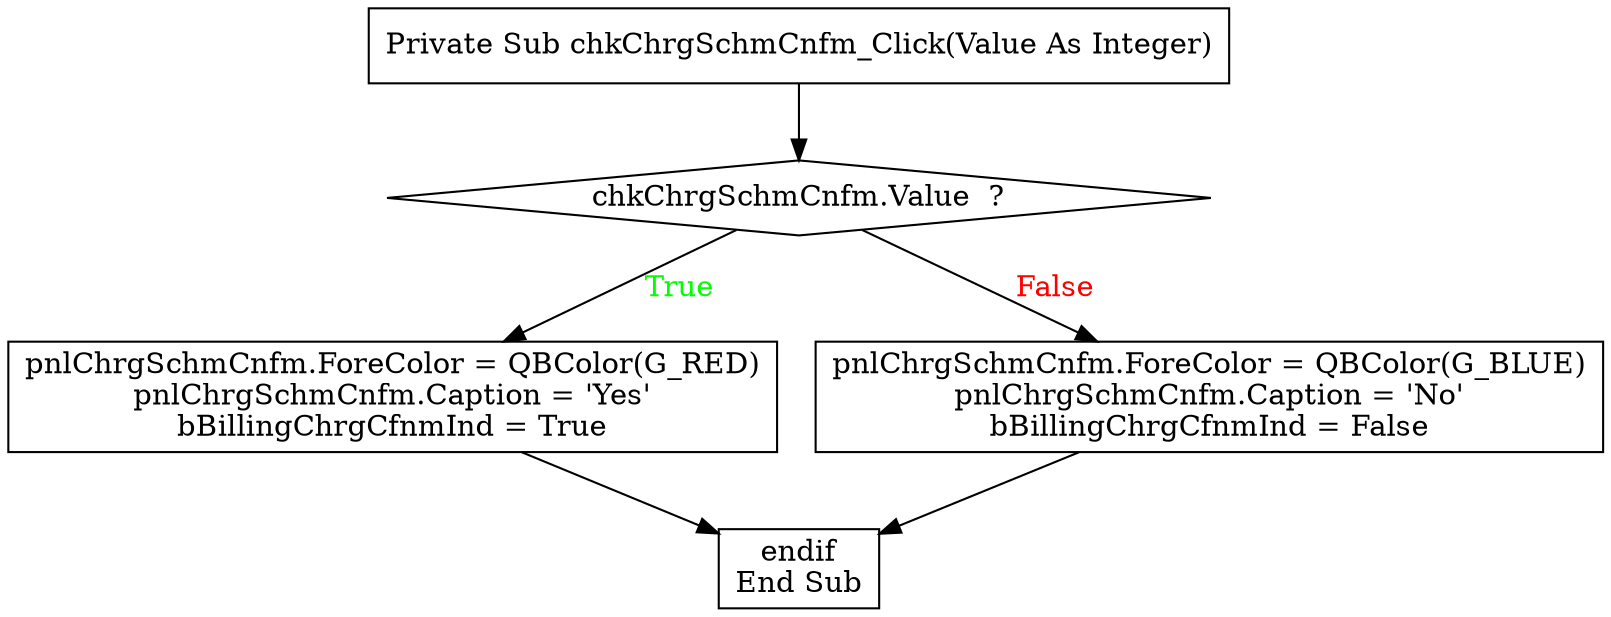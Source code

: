 digraph G{
Node_1 [ label ="Private Sub chkChrgSchmCnfm_Click(Value As Integer)",shape="box"];
Node_2 [ label ="chkChrgSchmCnfm.Value  ?",shape="diamond"];
Node_3 [ label ="pnlChrgSchmCnfm.ForeColor = QBColor(G_RED)\npnlChrgSchmCnfm.Caption = 'Yes'\nbBillingChrgCfnmInd = True",shape="box"];
Node_4 [ label ="pnlChrgSchmCnfm.ForeColor = QBColor(G_BLUE)\npnlChrgSchmCnfm.Caption = 'No'\nbBillingChrgCfnmInd = False",shape="box"];
Node_5 [ label ="endif\nEnd Sub",shape="box"];
Node_2 -> Node_3 [label="True",fontcolor="GREEN"];
Node_1 -> Node_2;
Node_2 -> Node_4 [label="False",fontcolor="RED"];
Node_3 -> Node_5;
Node_4 -> Node_5;
}
